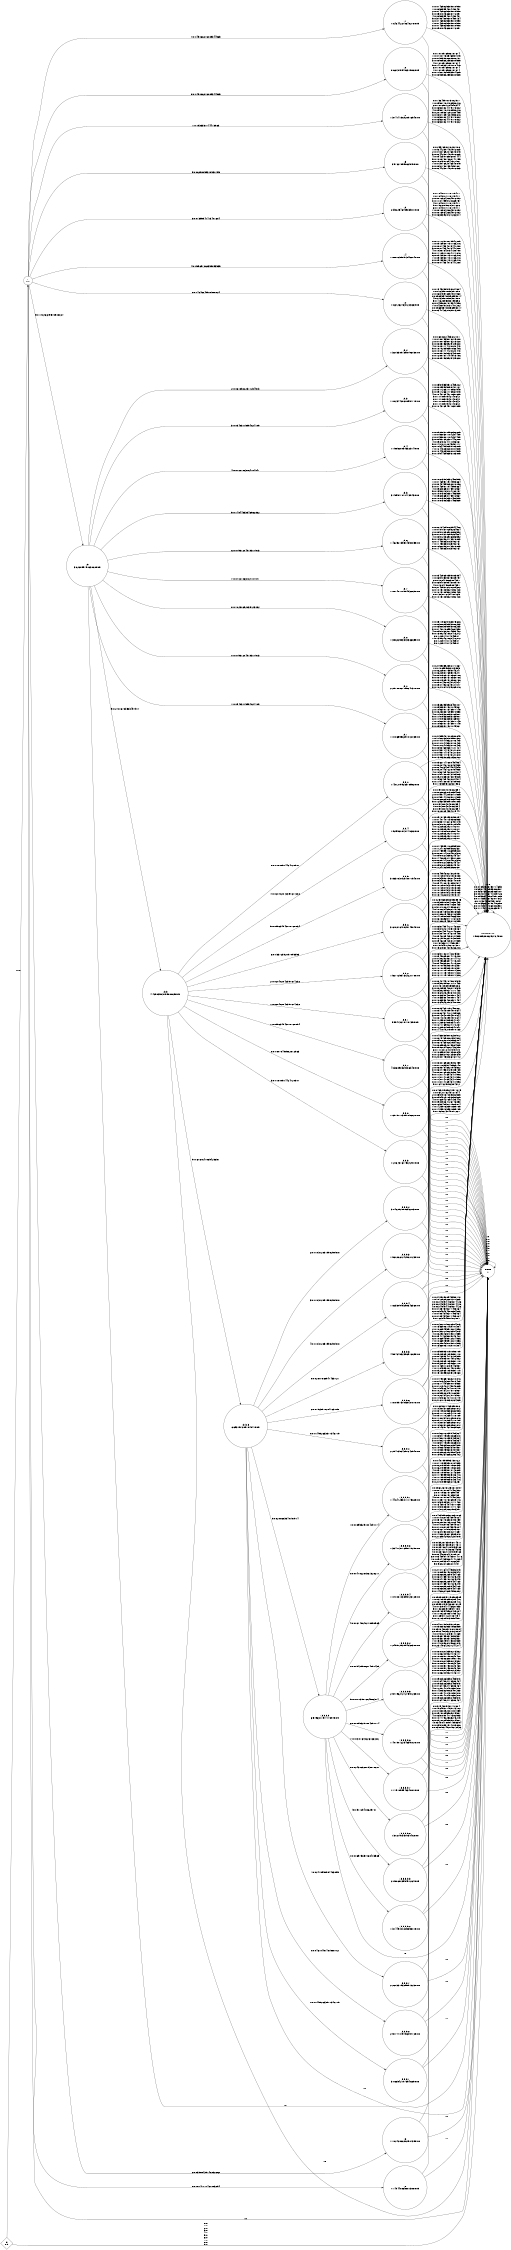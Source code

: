 digraph weighted_automaton {
	margin=0 rankdir=LR size=15
	node [shape=circle]
	"." [label=".
0.0"]
	"." -> ".,0" [label="0-0.18747711461003294"]
	"." -> ".,1" [label="1-0.1933357744415965"]
	"." -> ".,2" [label="2-0.14646649578908824"]
	"." -> ".,3" [label="3-0.07359941413401684"]
	"." -> ".,4" [label="4-0.055657268399853535"]
	"." -> ".,5" [label="5-0.06298059318930795"]
	"." -> ".,6" [label="6-0.03588429146832662"]
	"." -> ".,7" [label="7-0.049066276089344565"]
	"." -> ".,8" [label="8-0.049066276089344565"]
	"." -> ".,9" [label="9-0.14646649578908824"]
	"." -> HOLE [label=".-0"]
	".,0" [label=".,0
7.149448865881388e-09"]
	".,0" -> UNKNOWN [label="0-0.3754889151772604
1-0.15645371465719182
2-0.07388092081034059
3-0.05780095569279587
4-0.06518904777382993
5-0.10777922565273215
6-0.05780095569279587
7-0.034984788971955394
8-0.03976531914203626
9-0.030856149279612832"]
	".,0" -> HOLE [label=".-0"]
	".,1" [label=".,1
1.3741415602891654e-08"]
	".,1" -> UNKNOWN [label="0-0.1564997875002917
1-0.09507782788996216
2-0.1076987784948244
3-0.06520824479178822
4-0.09507782788996216
5-0.20109381297080495
6-0.08371897234558616
7-0.06520824479178822
8-0.06520824479178822
9-0.06520824479178822"]
	".,1" -> HOLE [label=".-0"]
	".,2" [label=".,2
1.667262763122366e-08"]
	".,2" -> UNKNOWN [label="0-0.13492389738024604
1-0.0723981888381808
2-0.06375976857907968
3-0.056355408356993014
4-0.0723981888381808
5-0.4162895858195396
6-0.04956807815341356
7-0.04380913131401282
8-0.056355408356993014
9-0.03414232769073299"]
	".,2" -> HOLE [label=".-0"]
	".,3" [label=".,3
2.352254675983501e-08"]
	".,3" -> UNKNOWN [label="0-0.1049107118179471
1-0.1049107118179471
2-0.08169642664972052
3-0.11874999720669757
4-0.1049107118179471
5-0.1526785678371826
6-0.1049107118179471
7-0.08169642664972052
8-0.08169642664972052
9-0.06383928421262314"]
	".,3" -> HOLE [label=".-0"]
	".,4" [label=".,4
1.8087655851349204e-08"]
	".,4" -> UNKNOWN [label="0-0.11712510879541209
1-0.09139307731763216
2-0.08074534015441288
3-0.08074534015441288
4-0.10381543734138798
5-0.17125110604177676
6-0.09139307731763216
7-0.09139307731763216
8-0.09139307731763216
9-0.08074534015441288"]
	".,4" -> HOLE [label=".-0"]
	".,5" [label=".,5
3.57627855862575e-08"]
	".,5" -> UNKNOWN [label="0-0.2557692216222106
1-0.06442307461912823
2-0.07307692046348875
3-0.06442307461912823
4-0.09423076586081444
5-0.12067307260747155
6-0.10673076541377961
7-0.07307692046348875
8-0.08317307394857601
9-0.06442307461912823"]
	".,5" -> HOLE [label=".-0"]
	".,6" [label=".,6
1.1024286828290739e-08"]
	".,6" -> UNKNOWN [label="0-0.09823263352453573
1-0.07644882776386464
2-0.09823263352453573
3-0.07644882776386464
4-0.11097410481851318
5-0.14303329065497253
6-0.11097410481851318
7-0.11097410481851318
8-0.09823263352453573
9-0.07644882776386464"]
	".,6" -> HOLE [label=".-0"]
	".,7" [label=".,7
7.646442278648278e-09"]
	".,7" -> UNKNOWN [label="0-0.07465825389810998
1-0.06589554804152431
2-0.07465825389810998
3-0.05818436688772891
4-0.06589554804152431
5-0.37854889300450134
6-0.07465825389810998
7-0.07465825389810998
8-0.07465825389810998
9-0.05818436688772891"]
	".,7" -> HOLE [label=".-0"]
	".,8" [label=".,8
8.661379948231586e-09"]
	".,8" -> UNKNOWN [label="0-0.1018916586187674
1-0.07007738546354045
2-0.07953568288806737
3-0.08985382553300585
4-0.1018916586187674
5-0.14789337791078475
6-0.1018916586187674
7-0.1018916586187674
8-0.11521925953514625
9-0.08985382553300585"]
	".,8" -> HOLE [label=".-0"]
	".,9" [label=".,9
3.62689579063068e-09"]
	".,9" -> ".,9,0" [label="0-0.07957204919317913"]
	".,9" -> ".,9,1" [label="1-0.05483115994824109"]
	".,9" -> ".,9,2" [label="2-0.06185222311234513"]
	".,9" -> ".,9,3" [label="3-0.05483115994824109"]
	".,9" -> ".,9,4" [label="4-0.07021063164104041"]
	".,9" -> ".,9,5" [label="5-0.14844533546962832"]
	".,9" -> ".,9,6" [label="6-0.07957204919317913"]
	".,9" -> ".,9,7" [label="7-0.07021063164104041"]
	".,9" -> ".,9,8" [label="8-0.10230692039123032"]
	".,9" -> ".,9,9" [label="9-0.27816783583497917"]
	".,9" -> HOLE [label=".-0"]
	".,9,0" [label=".,9,0
2.2978082719924737e-08"]
	".,9,0" -> UNKNOWN [label="0-0.27998592392171867
1-0.0706999632013385
2-0.06225817655043241
3-0.06225817655043241
4-0.08019697318360786
5-0.08019697318360786
6-0.08019697318360786
7-0.09074920649724047
8-0.09074920649724047
9-0.10270840425269076"]
	".,9,0" -> HOLE [label=".-0"]
	".,9,1" [label=".,9,1
1.0186595629100203e-08"]
	".,9,1" -> UNKNOWN [label="0-0.05652935963450007
1-0.09333917521045361
2-0.10560911373577145
3-0.08238387295570553
4-0.11919368853165907
5-0.11919368853165907
6-0.11919368853165907
7-0.10560911373577145
8-0.10560911373577145
9-0.09333917521045361"]
	".,9,1" -> HOLE [label=".-0"]
	".,9,2" [label=".,9,2
1.3203389135879603e-08"]
	".,9,2" -> UNKNOWN [label="0-0.0608261453612101
1-0.07807535076215028
2-0.07807535076215028
3-0.08851565929429828
4-0.10031774720020473
5-0.18792555357866406
6-0.10031774720020473
7-0.08851565929429828
8-0.12891511404913186
9-0.08851565929429828"]
	".,9,2" -> HOLE [label=".-0"]
	".,9,3" [label=".,9,3
1.0023442860859771e-08"]
	".,9,3" -> UNKNOWN [label="0-0.05575539512459222
1-0.08093525098731127
2-0.09172661778561945
3-0.09172661778561945
4-0.10431654571697899
5-0.1178057542148642
6-0.1178057542148642
7-0.1178057542148642
8-0.1178057542148642
9-0.10431654571697899"]
	".,9,3" -> HOLE [label=".-0"]
	".,9,4" [label=".,9,4
1.158528050332314e-08"]
	".,9,4" -> UNKNOWN [label="0-0.05858310558832825
1-0.07538601184234489
2-0.07538601184234489
3-0.08537692907446288
4-0.09673024411096061
5-0.14078110645257177
6-0.10944595695183805
7-0.12443233280001505
8-0.12443233280001505
9-0.10944595695183805"]
	".,9,4" -> HOLE [label=".-0"]
	".,9,5" [label=".,9,5
3.755577070413943e-08"]
	".,9,5" -> UNKNOWN [label="0-0.10873983331456559
1-0.07469511914598664
2-0.08434959032812096
3-0.07469511914598664
4-0.09603658175912567
5-0.13922763704762137
6-0.10873983331456559
7-0.09603658175912567
8-0.10873983331456559
9-0.10873983331456559"]
	".,9,5" -> HOLE [label=".-0"]
	".,9,6" [label=".,9,6
1.4625213550435085e-08"]
	".,9,6" -> UNKNOWN [label="0-0.06134259169544408
1-0.07870370255264524
2-0.08912036906696592
3-0.07870370255264524
4-0.08912036906696592
5-0.12962962773376863
6-0.11458333165752761
7-0.11458333165752761
8-0.12962962773376863
9-0.11458333165752761"]
	".,9,6" -> HOLE [label=".-0"]
	".,9,7" [label=".,9,7
1.0074817098493265e-08"]
	".,9,7" -> UNKNOWN [label="0-0.05429650559083854
1-0.06940509845089797
2-0.0788479689884351
3-0.06940509845089797
4-0.0788479689884351
5-0.21435316120209302
6-0.10151085827852423
7-0.10151085827852423
8-0.1303116134180125
9-0.10151085827852423"]
	".,9,7" -> HOLE [label=".-0"]
	".,9,8" [label=".,9,8
1.3862258330336665e-08"]
	".,9,8" -> UNKNOWN [label="0-0.05119629463375626
1-0.06586055993086233
2-0.06586055993086233
3-0.07460766554667998
4-0.09570362614953432
5-0.13892461860416272
6-0.122974014245907
7-0.13892461860416272
8-0.122974014245907
9-0.122974014245907"]
	".,9,8" -> HOLE [label=".-0"]
	".,9,9" [label=".,9,9
4.4290390319988065e-09"]
	".,9,9" -> ".,9,9,0" [label="0-0.01800514424720507"]
	".,9,9" -> ".,9,9,1" [label="1-0.020482042397614232"]
	".,9,9" -> ".,9,9,2" [label="2-0.020482042397614232"]
	".,9,9" -> ".,9,9,3" [label="3-0.01800514424720507"]
	".,9,9" -> ".,9,9,4" [label="4-0.020482042397614232"]
	".,9,9" -> ".,9,9,5" [label="5-0.055634943070728894"]
	".,9,9" -> ".,9,9,6" [label="6-0.03372392097095553"]
	".,9,9" -> ".,9,9,7" [label="7-0.055634943070728894"]
	".,9,9" -> ".,9,9,8" [label="8-0.08078498582872963"]
	".,9,9" -> ".,9,9,9" [label="9-0.6767647869425651"]
	".,9,9" -> HOLE [label=".-0"]
	".,9,9,0" [label=".,9,9,0
1.431279926578552e-08"]
	".,9,9,0" -> UNKNOWN [label="0-0.21595487200980645
1-0.11522965185597882
2-0.07010475322706403
3-0.07010475322706403
4-0.07010475322706403
5-0.08984689637721424
6-0.07937147348121618
7-0.07937147348121618
8-0.07937147348121618
9-0.13053988531936062"]
	".,9,9,0" -> HOLE [label=".-0"]
	".,9,9,1" [label=".,9,9,1
9.99413218118735e-09"]
	".,9,9,1" -> UNKNOWN [label="0-0.06495468213029051
1-0.10725075421513083
2-0.08345921366740815
3-0.08345921366740815
4-0.09441087518937574
5-0.10725075421513083
6-0.10725075421513083
7-0.10725075421513083
8-0.10725075421513083
9-0.13746223427573107"]
	".,9,9,1" -> HOLE [label=".-0"]
	".,9,9,2" [label=".,9,9,2
1.5271255160222178e-08"]
	".,9,9,2" -> UNKNOWN [label="0-0.07755991166959328
1-0.11241829893682621
2-0.07755991166959328
3-0.08801742784976316
4-0.09978213355245427
5-0.14466230715901668
6-0.08801742784976316
7-0.09978213355245427
8-0.09978213355245427
9-0.11241829893682621"]
	".,9,9,2" -> HOLE [label=".-0"]
	".,9,9,3" [label=".,9,9,3
1.206431617564291e-08"]
	".,9,9,3" -> UNKNOWN [label="0-0.06511820742675337
1-0.09456656874713228
2-0.07382828612714712
3-0.09456656874713228
4-0.09456656874713228
5-0.10700953831912337
6-0.10700953831912337
7-0.12111157050071326
8-0.12111157050071326
9-0.12111157050071326"]
	".,9,9,3" -> HOLE [label=".-0"]
	".,9,9,4" [label=".,9,9,4
1.525960813747632e-08"]
	".,9,9,4" -> UNKNOWN [label="0-0.05627147680454954
1-0.08204467228754933
2-0.06400343544944948
3-0.08204467228754933
4-0.10524054822224914
5-0.11941580573789903
6-0.09278350373879925
7-0.10524054822224914
8-0.11941580573789903
9-0.1735395162521986"]
	".,9,9,4" -> HOLE [label=".-0"]
	".,9,9,5" [label=".,9,9,5
3.8337837681807154e-08"]
	".,9,9,5" -> UNKNOWN [label="0-0.0973084848822394
1-0.08626638730694983
2-0.07591442083011585
3-0.07591442083011585
4-0.08626638730694983
5-0.12560385991891893
6-0.0973084848822394
7-0.0973084848822394
8-0.0973084848822394
9-0.16080054594015447"]
	".,9,9,5" -> HOLE [label=".-0"]
	".,9,9,6" [label=".,9,9,6
3.6182764082914584e-08"]
	".,9,9,6" -> UNKNOWN [label="0-0.05781390938058094
1-0.07407407139386933
2-0.06534176216451075
3-0.08370972295729949
4-0.12225232921102011
5-0.12225232921102011
6-0.10779885186587487
7-0.12225232921102011
8-0.12225232921102011
9-0.12225232921102011"]
	".,9,9,6" -> HOLE [label=".-0"]
	".,9,9,7" [label=".,9,9,7
4.636898329036348e-08"]
	".,9,9,7" -> UNKNOWN [label="0-0.025496589389939945
1-0.05395789847638453
2-0.05395789847638453
3-0.31070262419368677
4-0.10080046968115793
5-0.08894159089513935
6-0.07886154392702355
7-0.14705009694663038
8-0.06136969771764615
9-0.07886154392702355"]
	".,9,9,7" -> HOLE [label=".-0"]
	".,9,9,8" [label=".,9,9,8
1.6519177389789667e-08"]
	".,9,9,8" -> UNKNOWN [label="0-0.06514994721746828
1-0.08376421785103064
2-0.06514994721746828
3-0.07394001946109495
4-0.09462254238727535
5-0.12150982219130989
6-0.09462254238727535
7-0.1375387774590997
8-0.1075491192161381
9-0.15615304809266206"]
	".,9,9,8" -> HOLE [label=".-0"]
	".,9,9,9" [label=".,9,9,9
6.653157289187541e-09"]
	".,9,9,9" -> ".,9,9,9,0" [label="0-0.014992633577346719"]
	".,9,9,9" -> ".,9,9,9,1" [label="1-0.014992633577346719"]
	".,9,9,9" -> ".,9,9,9,2" [label="2-0.010312851998290518"]
	".,9,9,9" -> ".,9,9,9,3" [label="3-0.010312851998290518"]
	".,9,9,9" -> ".,9,9,9,4" [label="4-0.010312851998290518"]
	".,9,9,9" -> ".,9,9,9,5" [label="5-0.02807868947433721"]
	".,9,9,9" -> ".,9,9,9,6" [label="6-0.01923910204723105"]
	".,9,9,9" -> ".,9,9,9,7" [label="7-0.02478550984463099"]
	".,9,9,9" -> ".,9,9,9,8" [label="8-0.04610451481588702"]
	".,9,9,9" -> ".,9,9,9,9" [label="9-0.8208683540151914"]
	".,9,9,9" -> HOLE [label=".-0"]
	".,9,9,9,0" [label=".,9,9,9,0
2.2541392425124254e-08"]
	".,9,9,9,0" -> UNKNOWN [label="0-0.24290908543358178
1-0.10109090681217923
2-0.061454544069274426
3-0.061454544069274426
4-0.061454544069274426
5-0.07854545277493064
6-0.06945454388894329
7-0.07854545277493064
8-0.07854545277493064
9-0.1665454507912881"]
	".,9,9,9,0" -> HOLE [label=".-0"]
	".,9,9,9,1" [label=".,9,9,9,1
3.066542107354669e-08"]
	".,9,9,9,1" -> UNKNOWN [label="0-0.08816013358273332
1-0.12862009827046117
2-0.10008517580648468
3-0.07793866881951786
4-0.08816013358273332
5-0.10008517580648468
6-0.10008517580648468
7-0.10008517580648468
8-0.08816013358273332
9-0.12862009827046117"]
	".,9,9,9,1" -> HOLE [label=".-0"]
	".,9,9,9,2" [label=".,9,9,9,2
3.042292808696203e-08"]
	".,9,9,9,2" -> UNKNOWN [label="0-0.06424457048678575
1-0.09392999271171433
2-0.0731058905539286
3-0.08285334262778575
4-0.09392999271171433
5-0.13646432903400008
6-0.10633584080571434
7-0.10633584080571434
8-0.10633584080571434
9-0.13646432903400008"]
	".,9,9,9,2" -> HOLE [label=".-0"]
	".,9,9,9,3" [label=".,9,9,9,3
1.9602661242960123e-08"]
	".,9,9,9,3" -> UNKNOWN [label="0-0.06034831797456601
1-0.08748480994970644
2-0.06804374107199389
3-0.08748480994970644
4-0.08748480994970644
5-0.11259619058341847
6-0.11259619058341847
7-0.12717699224170287
8-0.11259619058341847
9-0.14418792750970133"]
	".,9,9,9,3" -> HOLE [label=".-0"]
	".,9,9,9,4" [label=".,9,9,9,4
1.8233097525864636e-08"]
	".,9,9,9,4" -> UNKNOWN [label="0-0.04658385008230912
1-0.06754658261934822
2-0.05978260760563004
3-0.06754658261934822
4-0.08695652015364369
5-0.09860248267422098
6-0.1118012401975419
7-0.12655279272360645
8-0.12655279272360645
9-0.20807453036764742"]
	".,9,9,9,4" -> HOLE [label=".-0"]
	".,9,9,9,5" [label=".,9,9,9,5
4.5846483239651665e-08"]
	".,9,9,9,5" -> UNKNOWN [label="0-0.08801696309092459
1-0.07776599148595748
2-0.06857546521943522
3-0.06044538429135785
4-0.08801696309092459
5-0.11311416943411996
6-0.11311416943411996
7-0.11311416943411996
8-0.11311416943411996
9-0.1647225092384372"]
	".,9,9,9,5" -> HOLE [label=".-0"]
	".,9,9,9,6" [label=".,9,9,9,6
1.8189973006573787e-08"]
	".,9,9,9,6" -> UNKNOWN [label="0-0.046321525042971275
1-0.0672116245721544
2-0.05949137039832585
3-0.05949137039832585
4-0.07629427654136446
5-0.09809264126746858
6-0.12534059717509874
7-0.14259763591659785
8-0.14259763591659785
9-0.1825613045811221"]
	".,9,9,9,6" -> HOLE [label=".-0"]
	".,9,9,9,7" [label=".,9,9,9,7
2.2603319325991323e-08"]
	".,9,9,9,7" -> UNKNOWN [label="0-0.052380951196968985
1-0.06709956558289416
2-0.06709956558289416
3-0.059307357966816125
4-0.07619047446831853
5-0.1826839785547183
6-0.09783549562409084
7-0.11082250831755422
8-0.1255411227034794
9-0.16103895739894597"]
	".,9,9,9,7" -> HOLE [label=".-0"]
	".,9,9,9,8" [label=".,9,9,9,8
2.5177704975609472e-08"]
	".,9,9,9,8" -> UNKNOWN [label="0-0.04011989753725601
1-0.05833525331566535
2-0.051648603726122684
3-0.051648603726122684
4-0.07516716435141069
5-0.09637998373892537
6-0.09637998373892537
7-0.15863499715880539
8-0.14018906725661873
9-0.23149642027244274"]
	".,9,9,9,8" -> HOLE [label=".-0"]
	".,9,9,9,9" [label=".,9,9,9,9
6.549631197747894e-09"]
	".,9,9,9,9" -> ".,9,9,9,9,0" [label="0-0.006975657068403565"]
	".,9,9,9,9" -> ".,9,9,9,9,1" [label="1-0.008953291804291174"]
	".,9,9,9,9" -> ".,9,9,9,9,2" [label="2-0.005429506274891435"]
	".,9,9,9,9" -> ".,9,9,9,9,3" [label="3-0.004782280361328217"]
	".,9,9,9,9" -> ".,9,9,9,9,4" [label="4-0.006148646178850565"]
	".,9,9,9,9" -> ".,9,9,9,9,5" [label="5-0.01013987264582374"]
	".,9,9,9,9" -> ".,9,9,9,9,6" [label="6-0.008953291804291174"]
	".,9,9,9,9" -> ".,9,9,9,9,7" [label="7-0.01301643226166026"]
	".,9,9,9,9" -> ".,9,9,9,9,8" [label="8-0.024306928753818607"]
	".,9,9,9,9" -> ".,9,9,9,9,9" [label="9-0.91129408629701"]
	".,9,9,9,9" -> HOLE [label=".-0"]
	".,9,9,9,9,0" [label=".,9,9,9,9,0
1.3144900028585301e-08"]
	".,9,9,9,9,0" -> UNKNOWN [label="0-0.27071640449692375
1-0.12809507920098342
2-0.06866952699434163
3-0.06041597807675249
4-0.06041597807675249
5-0.06866952699434163
6-0.06041597807675249
7-0.06866952699434163
8-0.06866952699434163
9-0.14526246094956882"]
	".,9,9,9,9,0" -> HOLE [label=".-0"]
	".,9,9,9,9,1" [label=".,9,9,9,9,1
1.4464725301117562e-08"]
	".,9,9,9,9,1" -> UNKNOWN [label="0-0.07322175626304313
1-0.13668061169101384
2-0.10669455912614856
3-0.07322175626304313
4-0.08298465709811555
5-0.09414225805248402
6-0.10669455912614856
7-0.10669455912614856
8-0.08298465709811555
9-0.13668061169101384"]
	".,9,9,9,9,1" -> HOLE [label=".-0"]
	".,9,9,9,9,2" [label=".,9,9,9,9,2
1.2459129289466038e-08"]
	".,9,9,9,9,2" -> UNKNOWN [label="0-0.0629221463898806
1-0.10380376692567872
2-0.08105225636662586
3-0.09171702694118189
4-0.09171702694118189
5-0.11802346102508676
6-0.09171702694118189
7-0.10380376692567872
8-0.10380376692567872
9-0.15143974215869568"]
	".,9,9,9,9,2" -> HOLE [label=".-0"]
	".,9,9,9,9,3" [label=".,9,9,9,9,3
1.3341737169977925e-08"]
	".,9,9,9,9,3" -> UNKNOWN [label="0-0.05595930157898709
1-0.09229651039651118
2-0.08139534775125395
3-0.11845930074512852
4-0.09229651039651118
5-0.09229651039651118
6-0.10465116139446937
7-0.11845930074512852
8-0.09229651039651118
9-0.15188953285725068"]
	".,9,9,9,9,3" -> HOLE [label=".-0"]
	".,9,9,9,9,4" [label=".,9,9,9,9,4
1.0400810389542312e-08"]
	".,9,9,9,9,4" -> UNKNOWN [label="0-0.04798657668210876
1-0.07919463004879489
2-0.06174496580075533
3-0.07013422745846665
4-0.11543624041010779
5-0.10201342175776967
6-0.08993288497066537
7-0.10201342175776967
8-0.11543624041010779
9-0.21610738030264365"]
	".,9,9,9,9,4" -> HOLE [label=".-0"]
	".,9,9,9,9,5" [label=".,9,9,9,9,5
2.5419627272759123e-08"]
	".,9,9,9,9,5" -> UNKNOWN [label="0-0.07582720395485364
1-0.08547793900365318
2-0.07582720395485364
3-0.07582720395485364
4-0.08547793900365318
5-0.12499999682254659
6-0.10983455603157587
7-0.10983455603157587
8-0.09696690929984313
9-0.15992646652296402"]
	".,9,9,9,9,5" -> HOLE [label=".-0"]
	".,9,9,9,9,6" [label=".,9,9,9,9,6
1.4019012254639167e-08"]
	".,9,9,9,9,6" -> UNKNOWN [label="0-0.0487999993158722
1-0.07119999900184633
2-0.06279999911960603
3-0.06279999911960603
4-0.09119999872146609
5-0.09119999872146609
6-0.11759999835136416
7-0.11759999835136416
8-0.11759999835136416
9-0.21919999692703251"]
	".,9,9,9,9,6" -> HOLE [label=".-0"]
	".,9,9,9,9,7" [label=".,9,9,9,9,7
1.715105954634881e-08"]
	".,9,9,9,9,7" -> UNKNOWN [label="0-0.056126481250810094
1-0.08181818041491332
2-0.071936757659489
3-0.071936757659489
4-0.08181818041491332
5-0.11857707306509176
6-0.10513833811771468
7-0.13438734947377065
8-0.10513833811771468
9-0.17312252667503397"]
	".,9,9,9,9,7" -> HOLE [label=".-0"]
	".,9,9,9,9,8" [label=".,9,9,9,9,8
1.30219135003046e-08"]
	".,9,9,9,9,8" -> UNKNOWN [label="0-0.048359566978837865
1-0.07016878345949024
2-0.05461786388198159
3-0.06220367831003459
4-0.07016878345949024
5-0.07016878345949024
6-0.09027119169383067
7-0.16840508030277657
8-0.14868196278983878
9-0.21695429264231575"]
	".,9,9,9,9,8" -> HOLE [label=".-0"]
	".,9,9,9,9,9" [label=".,9,9,9,9,9
2.050680395491264e-09"]
	".,9,9,9,9,9" -> UNKNOWN [label="0-0.003928733096774311
1-0.003928733096774311
2-0.002376641009159768
3-0.002101791368644693
4-0.002376641009159768
5-0.00446226475189181
6-0.0034598719453074176
7-0.0050442992847472634
8-0.01209338418266331
9-0.960227638204197"]
	".,9,9,9,9,9" -> HOLE [label=".-0"]
	HOLE [label="HOLE
1"]
	HOLE -> HOLE [label=".-0
0-0
1-0
2-0
3-0
4-0
5-0
6-0
7-0
8-0
9-0"]
	UNKNOWN [label="UNKNOWN
1.5828852886292764e-08"]
	UNKNOWN -> UNKNOWN [label=".-0.0
0-0.07892523150714653
1-0.09274540593806987
2-0.08576056683865187
3-0.08787436741309726
4-0.09598445524897883
5-0.11765196782877502
6-0.1130488549572097
7-0.10566073756476298
8-0.10485417860806931
9-0.11749421826638574"]
	"ϵ" [label="ϵ
0.0" shape=diamond]
	"ϵ" -> "." [label=".-1.0"]
	"ϵ" -> HOLE [label="0-0
1-0
2-0
3-0
4-0
5-0
6-0
7-0
8-0
9-0"]
}
